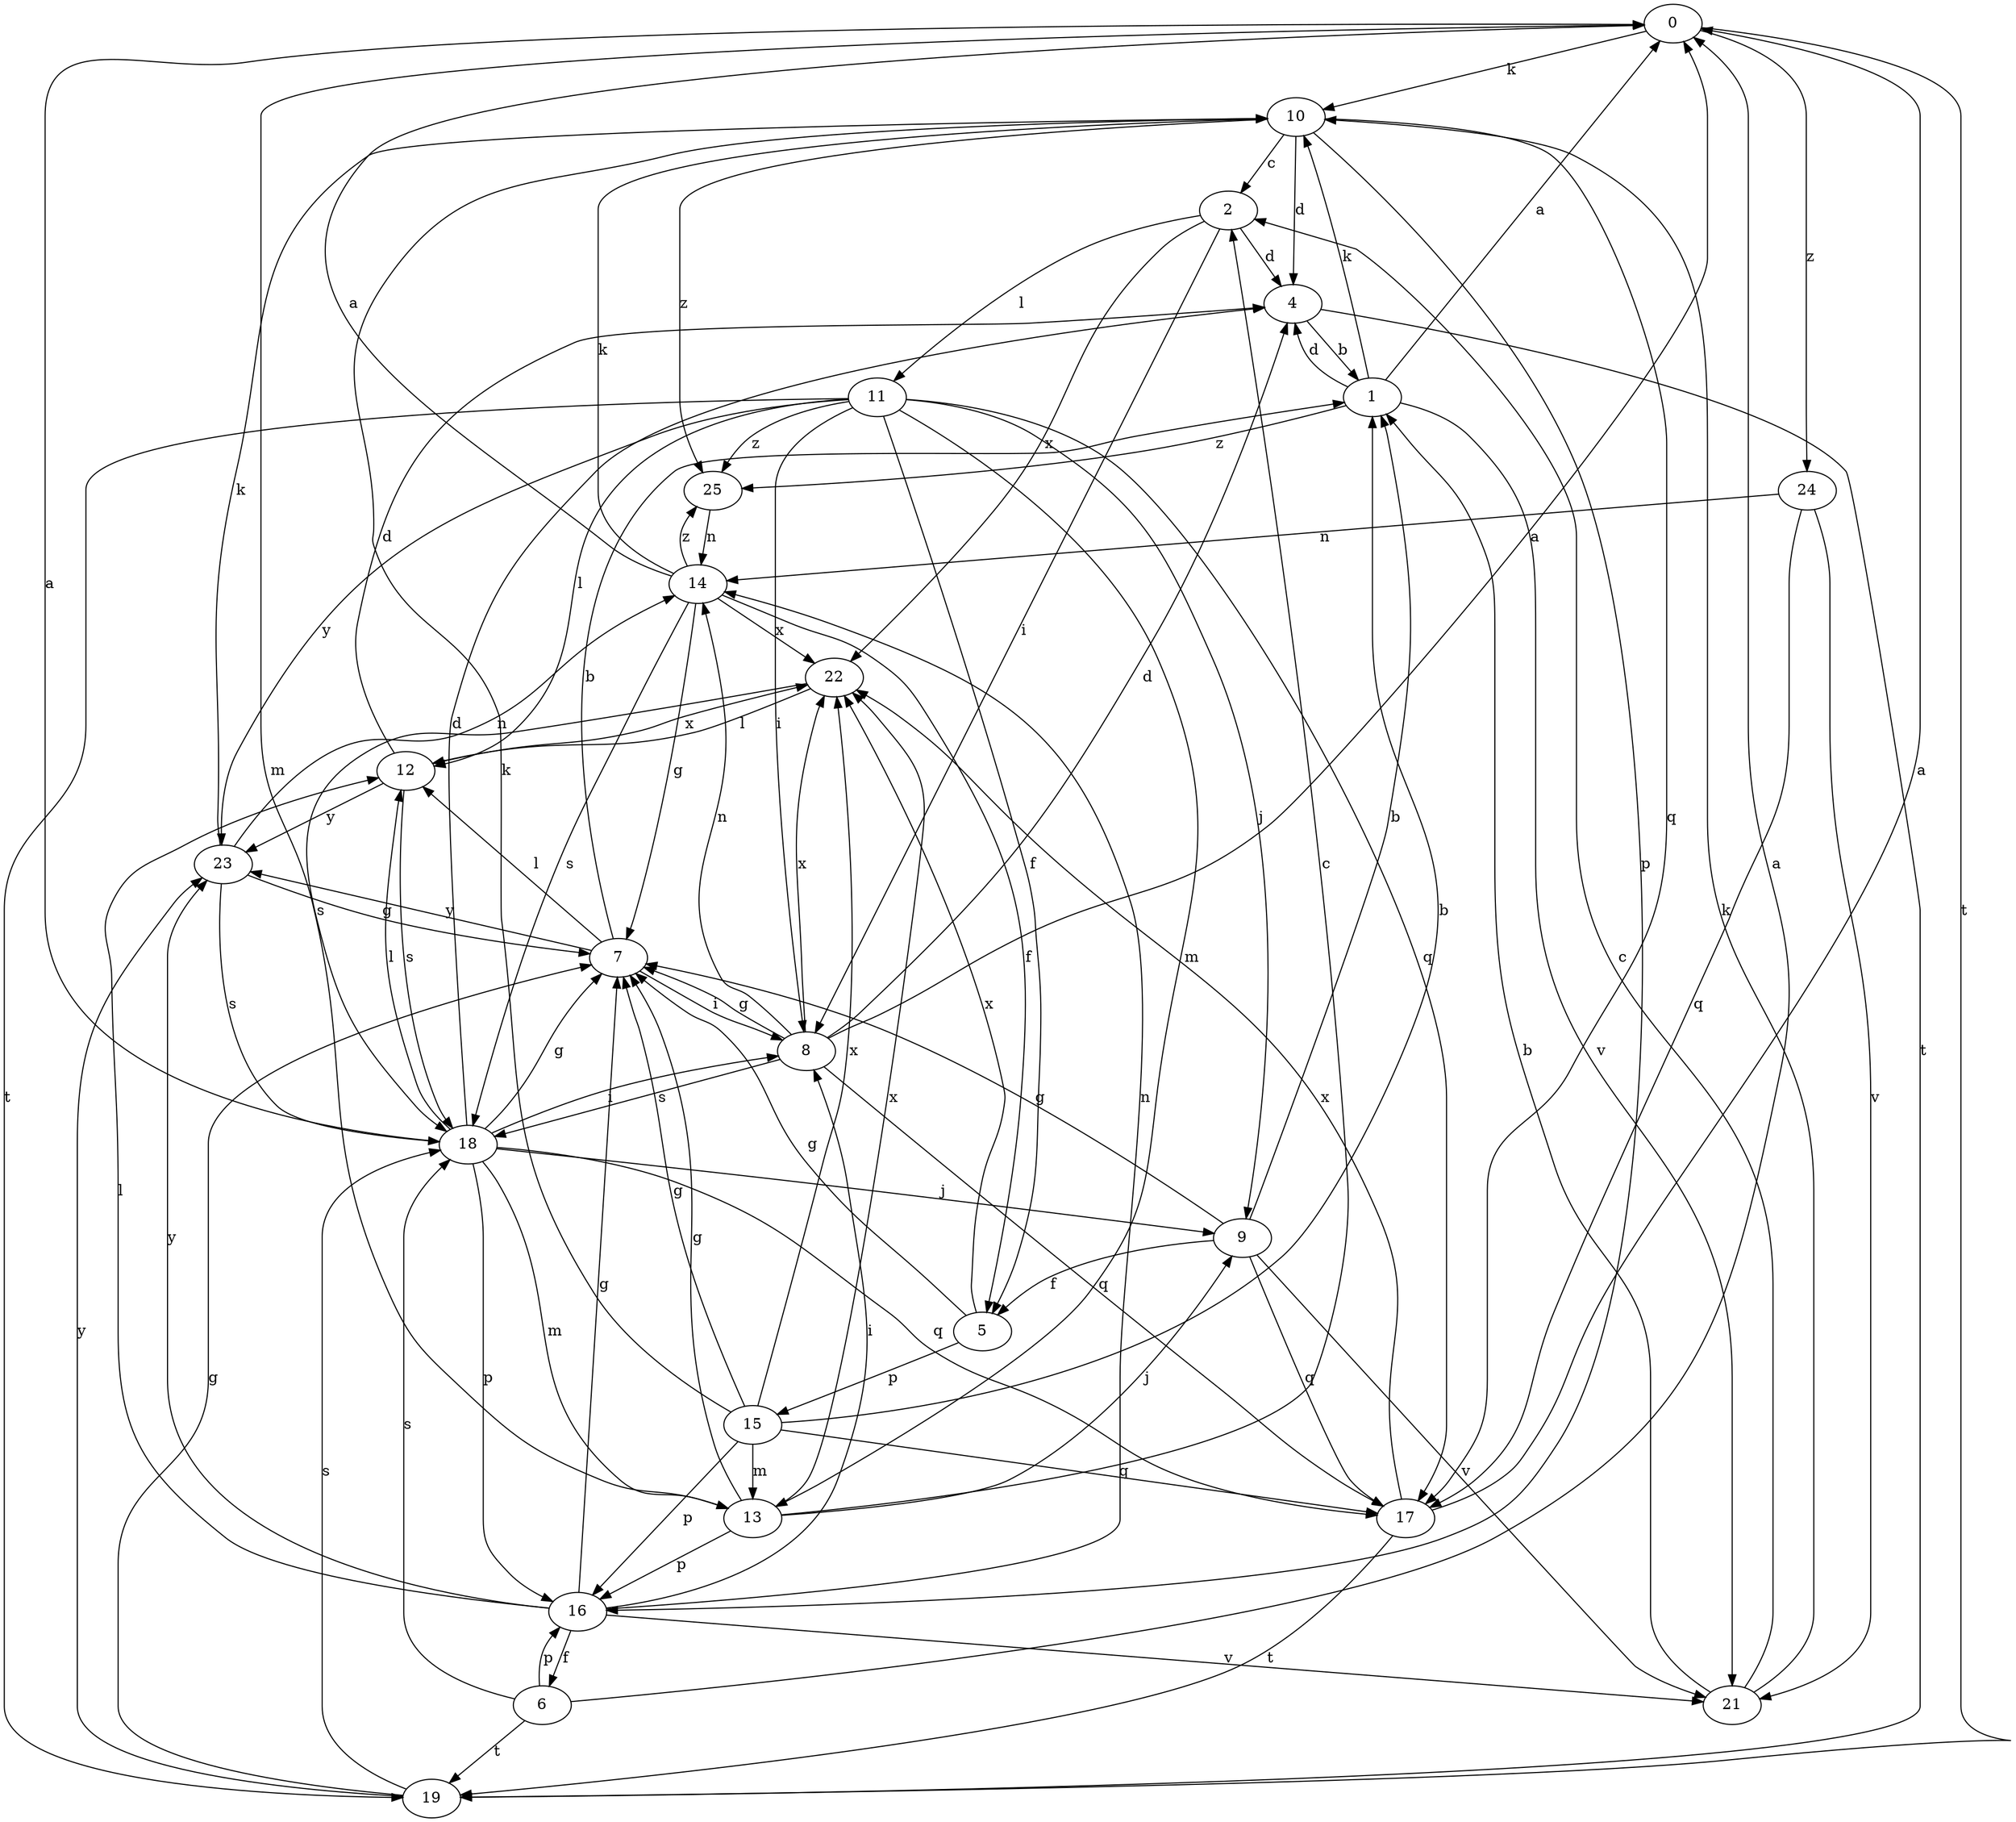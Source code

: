strict digraph  {
0;
1;
2;
4;
5;
6;
7;
8;
9;
10;
11;
12;
13;
14;
15;
16;
17;
18;
19;
21;
22;
23;
24;
25;
0 -> 10  [label=k];
0 -> 13  [label=m];
0 -> 19  [label=t];
0 -> 24  [label=z];
1 -> 0  [label=a];
1 -> 4  [label=d];
1 -> 10  [label=k];
1 -> 21  [label=v];
1 -> 25  [label=z];
2 -> 4  [label=d];
2 -> 8  [label=i];
2 -> 11  [label=l];
2 -> 22  [label=x];
4 -> 1  [label=b];
4 -> 19  [label=t];
5 -> 7  [label=g];
5 -> 15  [label=p];
5 -> 22  [label=x];
6 -> 0  [label=a];
6 -> 16  [label=p];
6 -> 18  [label=s];
6 -> 19  [label=t];
7 -> 1  [label=b];
7 -> 8  [label=i];
7 -> 12  [label=l];
7 -> 23  [label=y];
8 -> 0  [label=a];
8 -> 4  [label=d];
8 -> 7  [label=g];
8 -> 14  [label=n];
8 -> 17  [label=q];
8 -> 18  [label=s];
8 -> 22  [label=x];
9 -> 1  [label=b];
9 -> 5  [label=f];
9 -> 7  [label=g];
9 -> 17  [label=q];
9 -> 21  [label=v];
10 -> 2  [label=c];
10 -> 4  [label=d];
10 -> 16  [label=p];
10 -> 17  [label=q];
10 -> 25  [label=z];
11 -> 5  [label=f];
11 -> 8  [label=i];
11 -> 9  [label=j];
11 -> 12  [label=l];
11 -> 13  [label=m];
11 -> 17  [label=q];
11 -> 19  [label=t];
11 -> 23  [label=y];
11 -> 25  [label=z];
12 -> 4  [label=d];
12 -> 18  [label=s];
12 -> 22  [label=x];
12 -> 23  [label=y];
13 -> 2  [label=c];
13 -> 7  [label=g];
13 -> 9  [label=j];
13 -> 16  [label=p];
13 -> 22  [label=x];
14 -> 0  [label=a];
14 -> 5  [label=f];
14 -> 7  [label=g];
14 -> 10  [label=k];
14 -> 18  [label=s];
14 -> 22  [label=x];
14 -> 25  [label=z];
15 -> 1  [label=b];
15 -> 7  [label=g];
15 -> 10  [label=k];
15 -> 13  [label=m];
15 -> 16  [label=p];
15 -> 17  [label=q];
15 -> 22  [label=x];
16 -> 6  [label=f];
16 -> 7  [label=g];
16 -> 8  [label=i];
16 -> 12  [label=l];
16 -> 14  [label=n];
16 -> 21  [label=v];
16 -> 23  [label=y];
17 -> 0  [label=a];
17 -> 19  [label=t];
17 -> 22  [label=x];
18 -> 0  [label=a];
18 -> 4  [label=d];
18 -> 7  [label=g];
18 -> 8  [label=i];
18 -> 9  [label=j];
18 -> 12  [label=l];
18 -> 13  [label=m];
18 -> 16  [label=p];
18 -> 17  [label=q];
19 -> 7  [label=g];
19 -> 18  [label=s];
19 -> 23  [label=y];
21 -> 1  [label=b];
21 -> 2  [label=c];
21 -> 10  [label=k];
22 -> 12  [label=l];
22 -> 18  [label=s];
23 -> 7  [label=g];
23 -> 10  [label=k];
23 -> 14  [label=n];
23 -> 18  [label=s];
24 -> 14  [label=n];
24 -> 17  [label=q];
24 -> 21  [label=v];
25 -> 14  [label=n];
}
